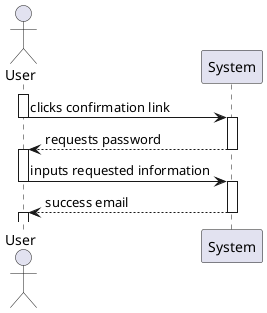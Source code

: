 @startuml

Actor User as act 
Participant System as sys

activate act

act -> sys : clicks confirmation link
deactivate act
activate sys

sys --> act : requests password

deactivate sys
activate act

act -> sys : inputs requested information
deactivate act
activate sys

sys --> act : success email
deactivate sys
activate act




@enduml
